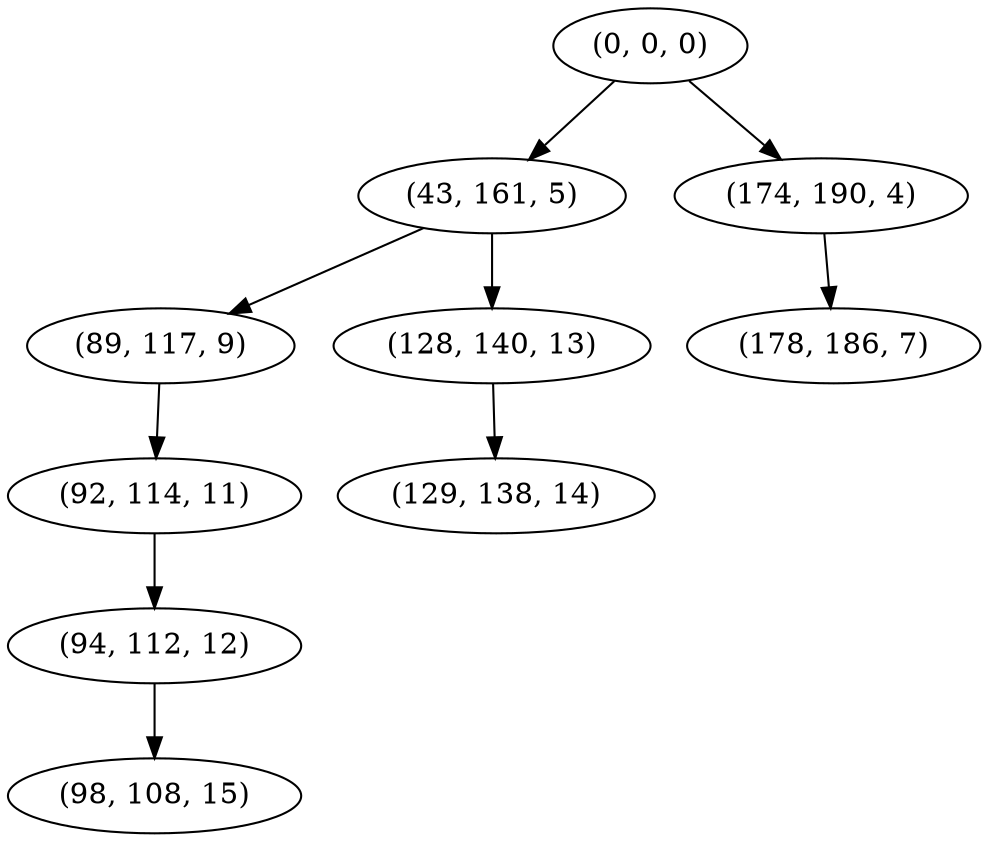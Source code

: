 digraph tree {
    "(0, 0, 0)";
    "(43, 161, 5)";
    "(89, 117, 9)";
    "(92, 114, 11)";
    "(94, 112, 12)";
    "(98, 108, 15)";
    "(128, 140, 13)";
    "(129, 138, 14)";
    "(174, 190, 4)";
    "(178, 186, 7)";
    "(0, 0, 0)" -> "(43, 161, 5)";
    "(0, 0, 0)" -> "(174, 190, 4)";
    "(43, 161, 5)" -> "(89, 117, 9)";
    "(43, 161, 5)" -> "(128, 140, 13)";
    "(89, 117, 9)" -> "(92, 114, 11)";
    "(92, 114, 11)" -> "(94, 112, 12)";
    "(94, 112, 12)" -> "(98, 108, 15)";
    "(128, 140, 13)" -> "(129, 138, 14)";
    "(174, 190, 4)" -> "(178, 186, 7)";
}
